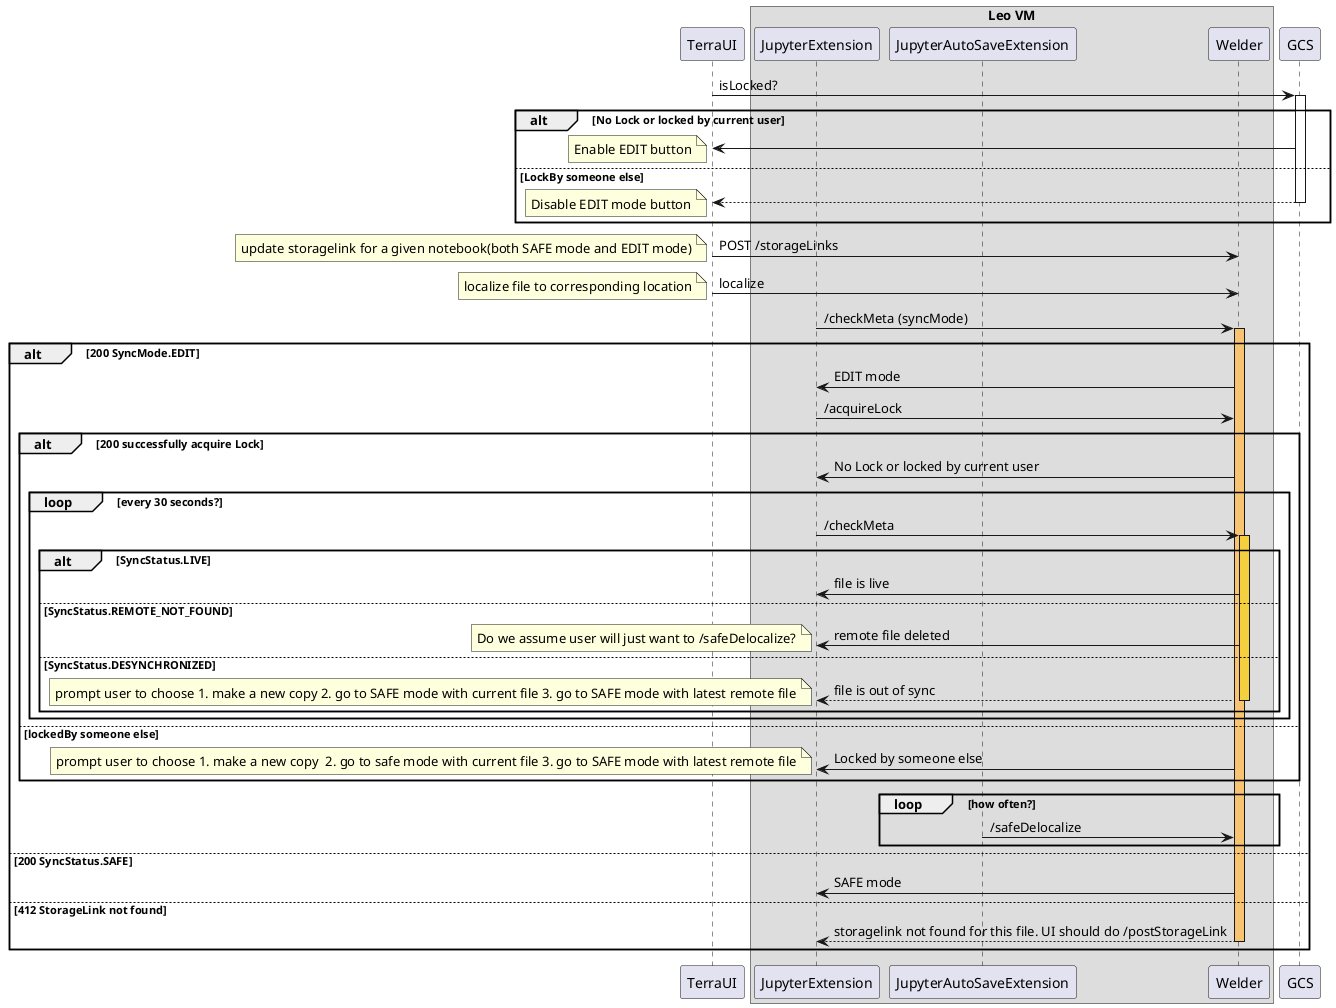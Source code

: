 @startuml
participant TerraUI
box "Leo VM"
    participant JupyterExtension
    participant JupyterAutoSaveExtension
    participant Welder
end box
participant GCS

TerraUI -> GCS ++: isLocked?
alt No Lock or locked by current user
    GCS -> TerraUI:
    note left: Enable EDIT button
else LockBy someone else
    return
    note left: Disable EDIT mode button
end
TerraUI -> Welder: POST /storageLinks
note left: update storagelink for a given notebook(both SAFE mode and EDIT mode)
TerraUI -> Welder: localize
note left: localize file to corresponding location

JupyterExtension -> Welder ++ #F8C471: /checkMeta (syncMode)
alt 200 SyncMode.EDIT
    Welder -> JupyterExtension: EDIT mode
    JupyterExtension -> Welder: /acquireLock

    alt 200 successfully acquire Lock
        Welder -> JupyterExtension: No Lock or locked by current user
        loop every 30 seconds?
            JupyterExtension -> Welder ++ #F4D03F: /checkMeta
            alt SyncStatus.LIVE
                Welder -> JupyterExtension: file is live
            else SyncStatus.REMOTE_NOT_FOUND
                Welder -> JupyterExtension: remote file deleted
                note left: Do we assume user will just want to /safeDelocalize?
            else SyncStatus.DESYNCHRONIZED
                return file is out of sync
                note left: prompt user to choose 1. make a new copy 2. go to SAFE mode with current file 3. go to SAFE mode with latest remote file
            end
        end
    else lockedBy someone else
        Welder -> JupyterExtension: Locked by someone else
        note left: prompt user to choose 1. make a new copy  2. go to safe mode with current file 3. go to SAFE mode with latest remote file
    end
    loop how often?
        JupyterAutoSaveExtension -> Welder: /safeDelocalize
    end
else 200 SyncStatus.SAFE
    Welder -> JupyterExtension: SAFE mode
else 412 StorageLink not found
    return storagelink not found for this file. UI should do /postStorageLink
end
@enduml